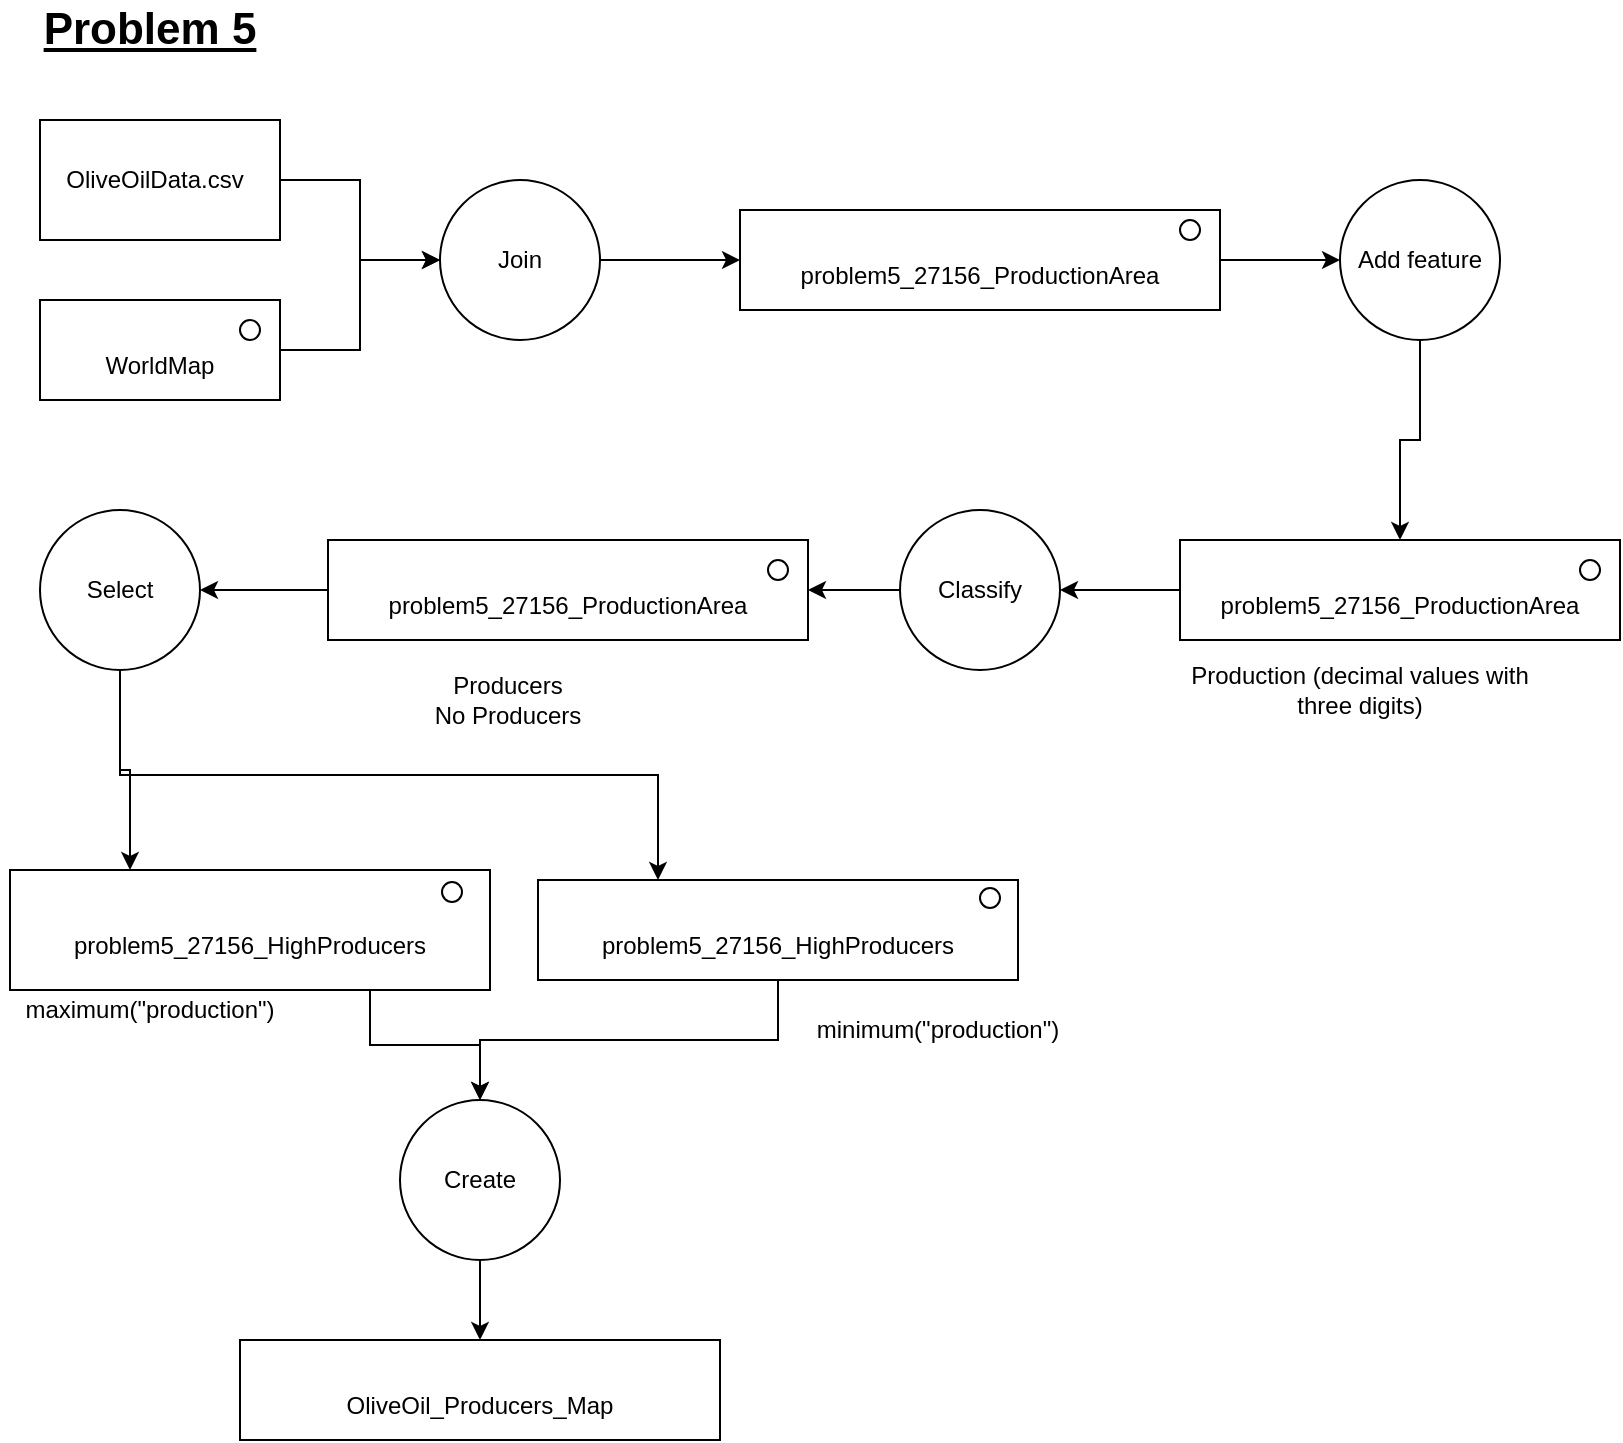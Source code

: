 <mxfile version="21.3.2" type="device">
  <diagram name="Page-1" id="5pRJFXuPpLElhr_dWqjn">
    <mxGraphModel dx="794" dy="462" grid="1" gridSize="10" guides="1" tooltips="1" connect="1" arrows="1" fold="1" page="1" pageScale="1" pageWidth="827" pageHeight="1169" math="0" shadow="0">
      <root>
        <mxCell id="0" />
        <mxCell id="1" parent="0" />
        <mxCell id="tmsPjW48n5Mqv3lx4vjE-63" value="&lt;b&gt;&lt;font style=&quot;font-size: 22px;&quot;&gt;&lt;u&gt;Problem 5&lt;/u&gt;&lt;/font&gt;&lt;/b&gt;" style="text;html=1;strokeColor=none;fillColor=none;align=center;verticalAlign=middle;whiteSpace=wrap;rounded=0;" parent="1" vertex="1">
          <mxGeometry x="20" y="20" width="130" height="30" as="geometry" />
        </mxCell>
        <mxCell id="SMrPEyyfzLxNEOlqvxRe-3" style="edgeStyle=orthogonalEdgeStyle;rounded=0;orthogonalLoop=1;jettySize=auto;html=1;exitX=1;exitY=0.5;exitDx=0;exitDy=0;entryX=0;entryY=0.5;entryDx=0;entryDy=0;" edge="1" parent="1" source="tmsPjW48n5Mqv3lx4vjE-64" target="SMrPEyyfzLxNEOlqvxRe-2">
          <mxGeometry relative="1" as="geometry" />
        </mxCell>
        <mxCell id="tmsPjW48n5Mqv3lx4vjE-64" value="" style="rounded=0;whiteSpace=wrap;html=1;" parent="1" vertex="1">
          <mxGeometry x="30" y="80" width="120" height="60" as="geometry" />
        </mxCell>
        <mxCell id="tmsPjW48n5Mqv3lx4vjE-66" value="OliveOilData.csv" style="text;html=1;strokeColor=none;fillColor=none;align=center;verticalAlign=middle;whiteSpace=wrap;rounded=0;" parent="1" vertex="1">
          <mxGeometry x="55" y="95" width="65" height="30" as="geometry" />
        </mxCell>
        <mxCell id="SMrPEyyfzLxNEOlqvxRe-5" style="edgeStyle=orthogonalEdgeStyle;rounded=0;orthogonalLoop=1;jettySize=auto;html=1;entryX=0;entryY=0.5;entryDx=0;entryDy=0;" edge="1" parent="1" source="tmsPjW48n5Mqv3lx4vjE-67" target="SMrPEyyfzLxNEOlqvxRe-2">
          <mxGeometry relative="1" as="geometry" />
        </mxCell>
        <mxCell id="tmsPjW48n5Mqv3lx4vjE-67" value="&lt;br&gt;WorldMap" style="rounded=0;whiteSpace=wrap;html=1;" parent="1" vertex="1">
          <mxGeometry x="30" y="170" width="120" height="50" as="geometry" />
        </mxCell>
        <mxCell id="tmsPjW48n5Mqv3lx4vjE-89" value="" style="ellipse;whiteSpace=wrap;html=1;" parent="1" vertex="1">
          <mxGeometry x="130" y="180" width="10" height="10" as="geometry" />
        </mxCell>
        <mxCell id="SMrPEyyfzLxNEOlqvxRe-11" style="edgeStyle=orthogonalEdgeStyle;rounded=0;orthogonalLoop=1;jettySize=auto;html=1;" edge="1" parent="1" source="SMrPEyyfzLxNEOlqvxRe-2">
          <mxGeometry relative="1" as="geometry">
            <mxPoint x="380" y="150" as="targetPoint" />
          </mxGeometry>
        </mxCell>
        <mxCell id="SMrPEyyfzLxNEOlqvxRe-2" value="Join" style="ellipse;whiteSpace=wrap;html=1;aspect=fixed;" vertex="1" parent="1">
          <mxGeometry x="230" y="110" width="80" height="80" as="geometry" />
        </mxCell>
        <mxCell id="SMrPEyyfzLxNEOlqvxRe-14" style="edgeStyle=orthogonalEdgeStyle;rounded=0;orthogonalLoop=1;jettySize=auto;html=1;entryX=0;entryY=0.5;entryDx=0;entryDy=0;" edge="1" parent="1" source="SMrPEyyfzLxNEOlqvxRe-6" target="SMrPEyyfzLxNEOlqvxRe-13">
          <mxGeometry relative="1" as="geometry" />
        </mxCell>
        <mxCell id="SMrPEyyfzLxNEOlqvxRe-6" value="&lt;br&gt;problem5_27156_ProductionArea" style="rounded=0;whiteSpace=wrap;html=1;" vertex="1" parent="1">
          <mxGeometry x="380" y="125" width="240" height="50" as="geometry" />
        </mxCell>
        <mxCell id="SMrPEyyfzLxNEOlqvxRe-12" value="" style="ellipse;whiteSpace=wrap;html=1;" vertex="1" parent="1">
          <mxGeometry x="600" y="130" width="10" height="10" as="geometry" />
        </mxCell>
        <mxCell id="SMrPEyyfzLxNEOlqvxRe-16" style="edgeStyle=orthogonalEdgeStyle;rounded=0;orthogonalLoop=1;jettySize=auto;html=1;entryX=0.5;entryY=0;entryDx=0;entryDy=0;" edge="1" parent="1" source="SMrPEyyfzLxNEOlqvxRe-13" target="SMrPEyyfzLxNEOlqvxRe-15">
          <mxGeometry relative="1" as="geometry" />
        </mxCell>
        <mxCell id="SMrPEyyfzLxNEOlqvxRe-13" value="Add feature" style="ellipse;whiteSpace=wrap;html=1;aspect=fixed;" vertex="1" parent="1">
          <mxGeometry x="680" y="110" width="80" height="80" as="geometry" />
        </mxCell>
        <mxCell id="SMrPEyyfzLxNEOlqvxRe-20" style="edgeStyle=orthogonalEdgeStyle;rounded=0;orthogonalLoop=1;jettySize=auto;html=1;entryX=1;entryY=0.5;entryDx=0;entryDy=0;" edge="1" parent="1" source="SMrPEyyfzLxNEOlqvxRe-15" target="SMrPEyyfzLxNEOlqvxRe-19">
          <mxGeometry relative="1" as="geometry" />
        </mxCell>
        <mxCell id="SMrPEyyfzLxNEOlqvxRe-15" value="&lt;br&gt;problem5_27156_ProductionArea" style="rounded=0;whiteSpace=wrap;html=1;" vertex="1" parent="1">
          <mxGeometry x="600" y="290" width="220" height="50" as="geometry" />
        </mxCell>
        <mxCell id="SMrPEyyfzLxNEOlqvxRe-17" value="Production (decimal values with three digits)" style="text;html=1;strokeColor=none;fillColor=none;align=center;verticalAlign=middle;whiteSpace=wrap;rounded=0;" vertex="1" parent="1">
          <mxGeometry x="600" y="350" width="180" height="30" as="geometry" />
        </mxCell>
        <mxCell id="SMrPEyyfzLxNEOlqvxRe-18" value="" style="ellipse;whiteSpace=wrap;html=1;" vertex="1" parent="1">
          <mxGeometry x="800" y="300" width="10" height="10" as="geometry" />
        </mxCell>
        <mxCell id="SMrPEyyfzLxNEOlqvxRe-23" style="edgeStyle=orthogonalEdgeStyle;rounded=0;orthogonalLoop=1;jettySize=auto;html=1;entryX=1;entryY=0.5;entryDx=0;entryDy=0;" edge="1" parent="1" source="SMrPEyyfzLxNEOlqvxRe-19" target="SMrPEyyfzLxNEOlqvxRe-21">
          <mxGeometry relative="1" as="geometry" />
        </mxCell>
        <mxCell id="SMrPEyyfzLxNEOlqvxRe-19" value="Classify" style="ellipse;whiteSpace=wrap;html=1;aspect=fixed;" vertex="1" parent="1">
          <mxGeometry x="460" y="275" width="80" height="80" as="geometry" />
        </mxCell>
        <mxCell id="SMrPEyyfzLxNEOlqvxRe-26" style="edgeStyle=orthogonalEdgeStyle;rounded=0;orthogonalLoop=1;jettySize=auto;html=1;entryX=1;entryY=0.5;entryDx=0;entryDy=0;" edge="1" parent="1" source="SMrPEyyfzLxNEOlqvxRe-21" target="SMrPEyyfzLxNEOlqvxRe-25">
          <mxGeometry relative="1" as="geometry" />
        </mxCell>
        <mxCell id="SMrPEyyfzLxNEOlqvxRe-21" value="&lt;br&gt;problem5_27156_ProductionArea" style="rounded=0;whiteSpace=wrap;html=1;" vertex="1" parent="1">
          <mxGeometry x="174" y="290" width="240" height="50" as="geometry" />
        </mxCell>
        <mxCell id="SMrPEyyfzLxNEOlqvxRe-22" value="" style="ellipse;whiteSpace=wrap;html=1;" vertex="1" parent="1">
          <mxGeometry x="394" y="300" width="10" height="10" as="geometry" />
        </mxCell>
        <mxCell id="SMrPEyyfzLxNEOlqvxRe-24" value="Producers&lt;br&gt;No Producers" style="text;html=1;strokeColor=none;fillColor=none;align=center;verticalAlign=middle;whiteSpace=wrap;rounded=0;" vertex="1" parent="1">
          <mxGeometry x="174" y="355" width="180" height="30" as="geometry" />
        </mxCell>
        <mxCell id="SMrPEyyfzLxNEOlqvxRe-31" style="edgeStyle=orthogonalEdgeStyle;rounded=0;orthogonalLoop=1;jettySize=auto;html=1;entryX=0.25;entryY=0;entryDx=0;entryDy=0;" edge="1" parent="1" source="SMrPEyyfzLxNEOlqvxRe-25" target="SMrPEyyfzLxNEOlqvxRe-27">
          <mxGeometry relative="1" as="geometry" />
        </mxCell>
        <mxCell id="SMrPEyyfzLxNEOlqvxRe-32" style="edgeStyle=orthogonalEdgeStyle;rounded=0;orthogonalLoop=1;jettySize=auto;html=1;exitX=0.5;exitY=1;exitDx=0;exitDy=0;entryX=0.25;entryY=0;entryDx=0;entryDy=0;" edge="1" parent="1" source="SMrPEyyfzLxNEOlqvxRe-25" target="SMrPEyyfzLxNEOlqvxRe-29">
          <mxGeometry relative="1" as="geometry" />
        </mxCell>
        <mxCell id="SMrPEyyfzLxNEOlqvxRe-25" value="Select" style="ellipse;whiteSpace=wrap;html=1;aspect=fixed;" vertex="1" parent="1">
          <mxGeometry x="30" y="275" width="80" height="80" as="geometry" />
        </mxCell>
        <mxCell id="SMrPEyyfzLxNEOlqvxRe-45" style="edgeStyle=orthogonalEdgeStyle;rounded=0;orthogonalLoop=1;jettySize=auto;html=1;exitX=0.75;exitY=1;exitDx=0;exitDy=0;entryX=0.5;entryY=0;entryDx=0;entryDy=0;" edge="1" parent="1" source="SMrPEyyfzLxNEOlqvxRe-27" target="SMrPEyyfzLxNEOlqvxRe-36">
          <mxGeometry relative="1" as="geometry" />
        </mxCell>
        <mxCell id="SMrPEyyfzLxNEOlqvxRe-27" value="&lt;br&gt;problem5_27156_HighProducers" style="rounded=0;whiteSpace=wrap;html=1;" vertex="1" parent="1">
          <mxGeometry x="15" y="455" width="240" height="60" as="geometry" />
        </mxCell>
        <mxCell id="SMrPEyyfzLxNEOlqvxRe-37" style="edgeStyle=orthogonalEdgeStyle;rounded=0;orthogonalLoop=1;jettySize=auto;html=1;exitX=0.5;exitY=1;exitDx=0;exitDy=0;" edge="1" parent="1" source="SMrPEyyfzLxNEOlqvxRe-29" target="SMrPEyyfzLxNEOlqvxRe-36">
          <mxGeometry relative="1" as="geometry" />
        </mxCell>
        <mxCell id="SMrPEyyfzLxNEOlqvxRe-29" value="&lt;br&gt;problem5_27156_HighProducers" style="rounded=0;whiteSpace=wrap;html=1;" vertex="1" parent="1">
          <mxGeometry x="279" y="460" width="240" height="50" as="geometry" />
        </mxCell>
        <mxCell id="SMrPEyyfzLxNEOlqvxRe-34" value="maximum(&quot;production&quot;)" style="text;html=1;strokeColor=none;fillColor=none;align=center;verticalAlign=middle;whiteSpace=wrap;rounded=0;" vertex="1" parent="1">
          <mxGeometry x="10" y="510" width="150" height="30" as="geometry" />
        </mxCell>
        <mxCell id="SMrPEyyfzLxNEOlqvxRe-35" value="minimum(&quot;production&quot;)" style="text;html=1;strokeColor=none;fillColor=none;align=center;verticalAlign=middle;whiteSpace=wrap;rounded=0;" vertex="1" parent="1">
          <mxGeometry x="404" y="520" width="150" height="30" as="geometry" />
        </mxCell>
        <mxCell id="SMrPEyyfzLxNEOlqvxRe-43" style="edgeStyle=orthogonalEdgeStyle;rounded=0;orthogonalLoop=1;jettySize=auto;html=1;exitX=0.5;exitY=1;exitDx=0;exitDy=0;" edge="1" parent="1" source="SMrPEyyfzLxNEOlqvxRe-36" target="SMrPEyyfzLxNEOlqvxRe-41">
          <mxGeometry relative="1" as="geometry" />
        </mxCell>
        <mxCell id="SMrPEyyfzLxNEOlqvxRe-36" value="Create" style="ellipse;whiteSpace=wrap;html=1;aspect=fixed;" vertex="1" parent="1">
          <mxGeometry x="210" y="570" width="80" height="80" as="geometry" />
        </mxCell>
        <mxCell id="SMrPEyyfzLxNEOlqvxRe-39" value="" style="ellipse;whiteSpace=wrap;html=1;" vertex="1" parent="1">
          <mxGeometry x="231" y="461" width="10" height="10" as="geometry" />
        </mxCell>
        <mxCell id="SMrPEyyfzLxNEOlqvxRe-40" value="" style="ellipse;whiteSpace=wrap;html=1;" vertex="1" parent="1">
          <mxGeometry x="500" y="464" width="10" height="10" as="geometry" />
        </mxCell>
        <mxCell id="SMrPEyyfzLxNEOlqvxRe-41" value="&lt;br&gt;OliveOil_Producers_Map" style="rounded=0;whiteSpace=wrap;html=1;" vertex="1" parent="1">
          <mxGeometry x="130" y="690" width="240" height="50" as="geometry" />
        </mxCell>
      </root>
    </mxGraphModel>
  </diagram>
</mxfile>
